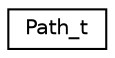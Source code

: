 digraph "Graphical Class Hierarchy"
{
  edge [fontname="Helvetica",fontsize="10",labelfontname="Helvetica",labelfontsize="10"];
  node [fontname="Helvetica",fontsize="10",shape=record];
  rankdir="LR";
  Node0 [label="Path_t",height=0.2,width=0.4,color="black", fillcolor="white", style="filled",URL="$structPath__t.html"];
}

